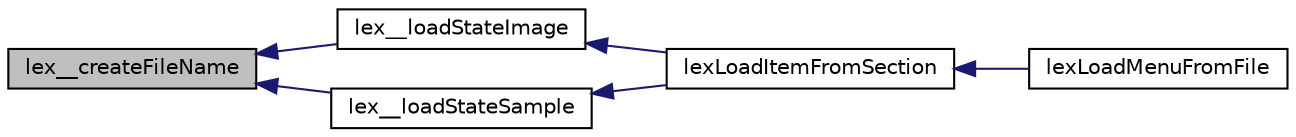 digraph G
{
  edge [fontname="Helvetica",fontsize="10",labelfontname="Helvetica",labelfontsize="10"];
  node [fontname="Helvetica",fontsize="10",shape=record];
  rankdir=LR;
  Node1 [label="lex__createFileName",height=0.2,width=0.4,color="black", fillcolor="grey75", style="filled" fontcolor="black"];
  Node1 -> Node2 [dir=back,color="midnightblue",fontsize="10",style="solid",fontname="Helvetica"];
  Node2 [label="lex__loadStateImage",height=0.2,width=0.4,color="black", fillcolor="white", style="filled",URL="$lexmenu_8c.html#a15b5639a3224f21591e955f87bd7a1c4"];
  Node2 -> Node3 [dir=back,color="midnightblue",fontsize="10",style="solid",fontname="Helvetica"];
  Node3 [label="lexLoadItemFromSection",height=0.2,width=0.4,color="black", fillcolor="white", style="filled",URL="$lexmenu_8c.html#aa0eec9d940fb7595f52d0ea6455ff72c"];
  Node3 -> Node4 [dir=back,color="midnightblue",fontsize="10",style="solid",fontname="Helvetica"];
  Node4 [label="lexLoadMenuFromFile",height=0.2,width=0.4,color="black", fillcolor="white", style="filled",URL="$lexmenu_8c.html#a00bdf171af39c55de7695406e5953e5d"];
  Node1 -> Node5 [dir=back,color="midnightblue",fontsize="10",style="solid",fontname="Helvetica"];
  Node5 [label="lex__loadStateSample",height=0.2,width=0.4,color="black", fillcolor="white", style="filled",URL="$lexmenu_8c.html#a869c3e9c49c5bcd791f3d1a93959e8dc"];
  Node5 -> Node3 [dir=back,color="midnightblue",fontsize="10",style="solid",fontname="Helvetica"];
}
